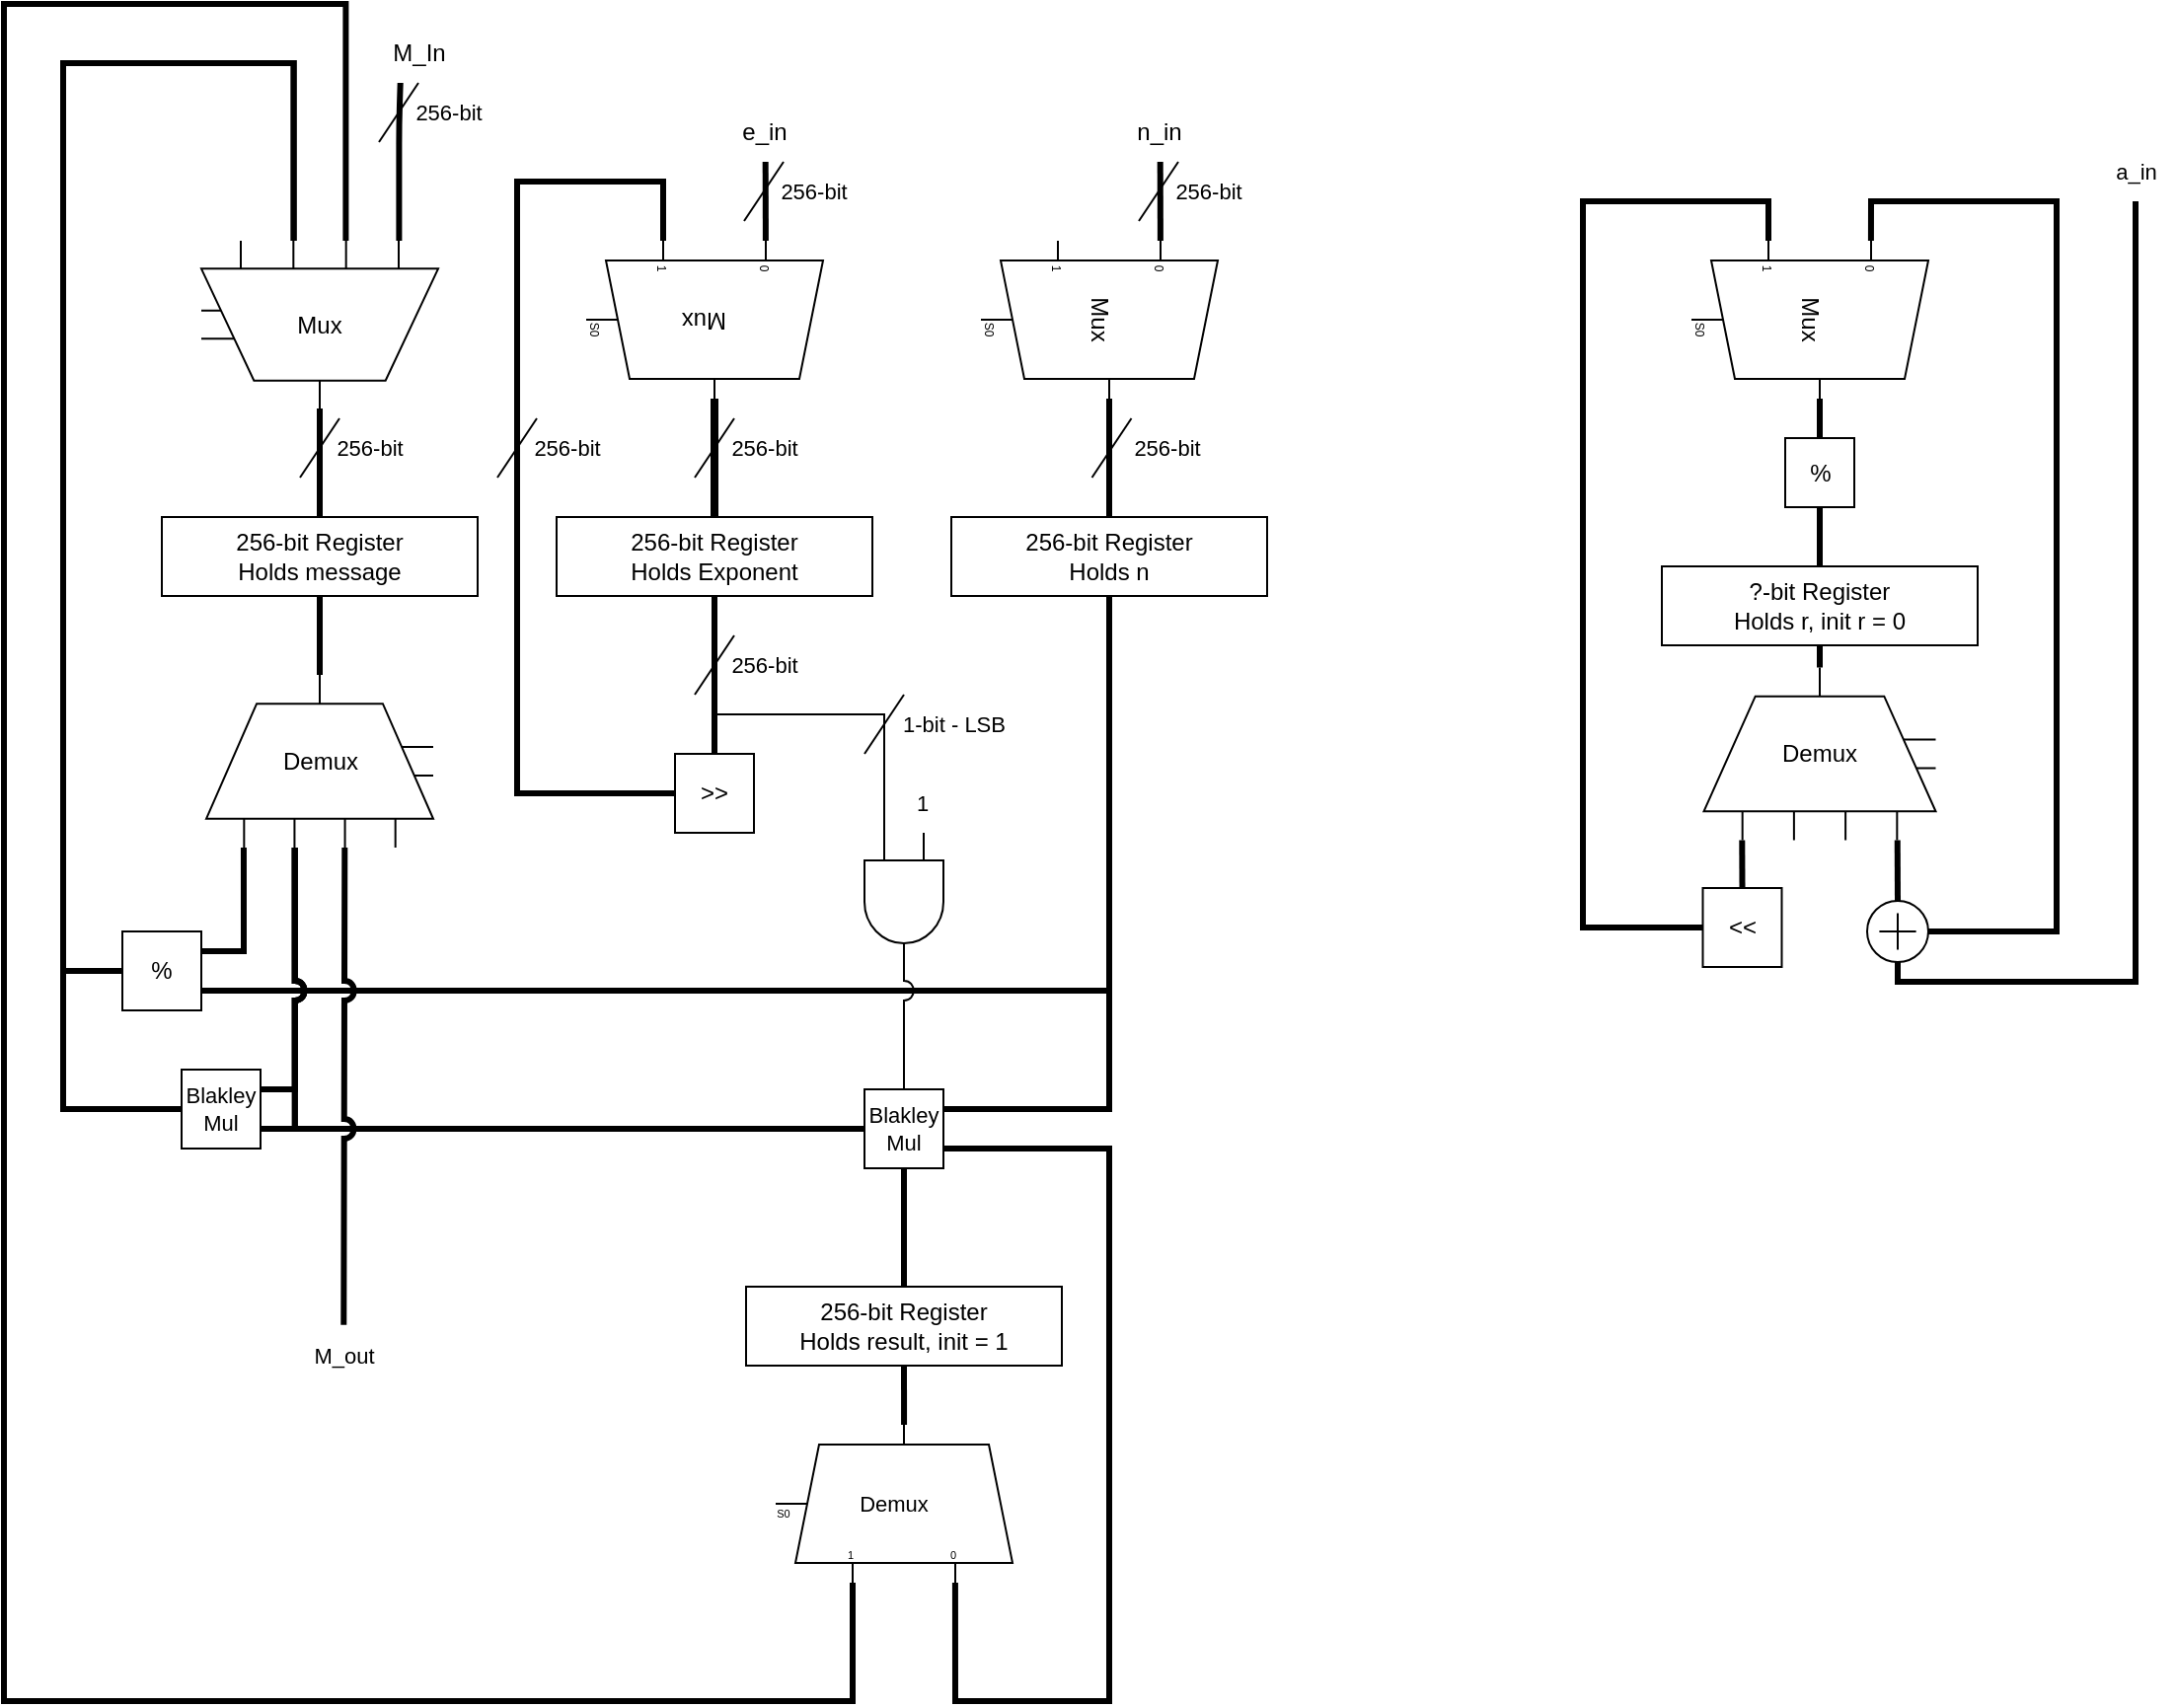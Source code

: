 <mxfile>
    <diagram id="-PTmoEmv_mqGnwa2bTHE" name="Page-1">
        <mxGraphModel dx="1493" dy="1984" grid="1" gridSize="10" guides="1" tooltips="1" connect="1" arrows="1" fold="1" page="1" pageScale="1" pageWidth="827" pageHeight="1169" background="none" math="0" shadow="0">
            <root>
                <mxCell id="0"/>
                <mxCell id="1" parent="0"/>
                <mxCell id="2" value="256-bit Register&lt;div&gt;Holds message&lt;/div&gt;" style="rounded=0;whiteSpace=wrap;html=1;" vertex="1" parent="1">
                    <mxGeometry x="200" y="200" width="160" height="40" as="geometry"/>
                </mxCell>
                <mxCell id="6" style="edgeStyle=none;html=1;exitX=1;exitY=0.5;exitDx=0;exitDy=0;exitPerimeter=0;entryX=0.5;entryY=0;entryDx=0;entryDy=0;flowAnimation=0;endArrow=none;endFill=0;strokeWidth=3;" edge="1" parent="1" source="83" target="2">
                    <mxGeometry relative="1" as="geometry">
                        <mxPoint x="280" y="140" as="sourcePoint"/>
                    </mxGeometry>
                </mxCell>
                <mxCell id="7" style="edgeStyle=orthogonalEdgeStyle;html=1;exitX=0;exitY=0.165;exitDx=0;exitDy=0;exitPerimeter=0;endArrow=none;endFill=0;strokeWidth=3;" edge="1" parent="1" source="83">
                    <mxGeometry relative="1" as="geometry">
                        <mxPoint x="320.846" y="-20" as="targetPoint"/>
                        <mxPoint x="321" y="20" as="sourcePoint"/>
                        <Array as="points">
                            <mxPoint x="320" y="1"/>
                            <mxPoint x="321" y="1"/>
                        </Array>
                    </mxGeometry>
                </mxCell>
                <mxCell id="8" value="M_In" style="text;html=1;align=center;verticalAlign=middle;resizable=0;points=[];autosize=1;strokeColor=none;fillColor=none;" vertex="1" parent="1">
                    <mxGeometry x="305" y="-50" width="50" height="30" as="geometry"/>
                </mxCell>
                <mxCell id="31" style="edgeStyle=orthogonalEdgeStyle;shape=connector;rounded=0;html=1;exitX=0.5;exitY=1;exitDx=0;exitDy=0;entryX=0.5;entryY=0;entryDx=0;entryDy=0;strokeColor=default;align=center;verticalAlign=middle;fontFamily=Helvetica;fontSize=11;fontColor=default;labelBackgroundColor=default;endArrow=none;endFill=0;strokeWidth=3;curved=0;jumpStyle=arc;" edge="1" parent="1" source="10" target="27">
                    <mxGeometry relative="1" as="geometry"/>
                </mxCell>
                <mxCell id="47" style="edgeStyle=orthogonalEdgeStyle;shape=connector;rounded=0;html=1;exitX=0.5;exitY=1;exitDx=0;exitDy=0;strokeColor=default;strokeWidth=1;align=center;verticalAlign=middle;fontFamily=Helvetica;fontSize=11;fontColor=default;labelBackgroundColor=default;endArrow=none;endFill=0;curved=0;entryX=0;entryY=0.75;entryDx=0;entryDy=0;entryPerimeter=0;" edge="1" parent="1" source="10" target="48">
                    <mxGeometry relative="1" as="geometry">
                        <mxPoint x="520" y="360" as="targetPoint"/>
                    </mxGeometry>
                </mxCell>
                <mxCell id="10" value="256-bit Register&lt;div&gt;Holds Exponent&lt;/div&gt;" style="rounded=0;whiteSpace=wrap;html=1;" vertex="1" parent="1">
                    <mxGeometry x="400" y="200" width="160" height="40" as="geometry"/>
                </mxCell>
                <mxCell id="11" style="edgeStyle=none;html=1;exitX=1;exitY=0.5;exitDx=0;exitDy=-5;exitPerimeter=0;entryX=0.5;entryY=0;entryDx=0;entryDy=0;flowAnimation=0;endArrow=none;endFill=0;strokeWidth=4;" edge="1" parent="1" source="13" target="10">
                    <mxGeometry relative="1" as="geometry"/>
                </mxCell>
                <mxCell id="12" style="edgeStyle=none;html=1;exitX=0;exitY=0.217;exitDx=0;exitDy=3;exitPerimeter=0;endArrow=none;endFill=0;strokeWidth=3;" edge="1" parent="1" source="13">
                    <mxGeometry relative="1" as="geometry">
                        <mxPoint x="505.846" y="20" as="targetPoint"/>
                    </mxGeometry>
                </mxCell>
                <mxCell id="13" value="Mux" style="shadow=0;dashed=0;align=center;html=1;strokeWidth=1;shape=mxgraph.electrical.abstract.mux2;whiteSpace=wrap;rotation=90;direction=east;textDirection=vertical-rl;" vertex="1" parent="1">
                    <mxGeometry x="435" y="40" width="80" height="120" as="geometry"/>
                </mxCell>
                <mxCell id="60" style="edgeStyle=orthogonalEdgeStyle;shape=connector;curved=0;rounded=0;html=1;exitX=0.5;exitY=1;exitDx=0;exitDy=0;entryX=1;entryY=0.25;entryDx=0;entryDy=0;strokeColor=default;strokeWidth=3;align=center;verticalAlign=middle;fontFamily=Helvetica;fontSize=11;fontColor=default;labelBackgroundColor=default;endArrow=none;endFill=0;" edge="1" parent="1" source="19" target="52">
                    <mxGeometry relative="1" as="geometry"/>
                </mxCell>
                <mxCell id="94" style="edgeStyle=orthogonalEdgeStyle;shape=connector;curved=0;rounded=0;jumpStyle=arc;html=1;exitX=0.5;exitY=1;exitDx=0;exitDy=0;entryX=1;entryY=0.75;entryDx=0;entryDy=0;strokeColor=default;strokeWidth=3;align=center;verticalAlign=middle;fontFamily=Helvetica;fontSize=11;fontColor=default;labelBackgroundColor=default;endArrow=none;endFill=0;" edge="1" parent="1" source="19" target="78">
                    <mxGeometry relative="1" as="geometry">
                        <Array as="points">
                            <mxPoint x="680" y="440"/>
                        </Array>
                    </mxGeometry>
                </mxCell>
                <mxCell id="19" value="256-bit Register&lt;div&gt;Holds n&lt;/div&gt;" style="rounded=0;whiteSpace=wrap;html=1;" vertex="1" parent="1">
                    <mxGeometry x="600" y="200" width="160" height="40" as="geometry"/>
                </mxCell>
                <mxCell id="20" style="edgeStyle=none;html=1;exitX=1;exitY=0.5;exitDx=0;exitDy=-5;exitPerimeter=0;entryX=0.5;entryY=0;entryDx=0;entryDy=0;flowAnimation=0;strokeWidth=3;endArrow=none;endFill=0;" edge="1" parent="1" source="22" target="19">
                    <mxGeometry relative="1" as="geometry"/>
                </mxCell>
                <mxCell id="21" style="edgeStyle=none;html=1;exitX=0;exitY=0.217;exitDx=0;exitDy=3;exitPerimeter=0;endArrow=none;endFill=0;strokeWidth=3;" edge="1" parent="1" source="22">
                    <mxGeometry relative="1" as="geometry">
                        <mxPoint x="705.846" y="20" as="targetPoint"/>
                    </mxGeometry>
                </mxCell>
                <mxCell id="22" value="Mux" style="shadow=0;dashed=0;align=center;html=1;strokeWidth=1;shape=mxgraph.electrical.abstract.mux2;whiteSpace=wrap;rotation=90;direction=east;" vertex="1" parent="1">
                    <mxGeometry x="635" y="40" width="80" height="120" as="geometry"/>
                </mxCell>
                <mxCell id="23" value="e_in" style="text;html=1;align=center;verticalAlign=middle;resizable=0;points=[];autosize=1;strokeColor=none;fillColor=none;" vertex="1" parent="1">
                    <mxGeometry x="480" y="-10" width="50" height="30" as="geometry"/>
                </mxCell>
                <mxCell id="24" value="n_in" style="text;html=1;align=center;verticalAlign=middle;resizable=0;points=[];autosize=1;strokeColor=none;fillColor=none;" vertex="1" parent="1">
                    <mxGeometry x="680" y="-10" width="50" height="30" as="geometry"/>
                </mxCell>
                <mxCell id="25" value="256-bit Register&lt;div&gt;Holds result, init = 1&lt;/div&gt;" style="rounded=0;whiteSpace=wrap;html=1;" vertex="1" parent="1">
                    <mxGeometry x="496" y="590" width="160" height="40" as="geometry"/>
                </mxCell>
                <mxCell id="27" value="&amp;gt;&amp;gt;" style="rounded=0;whiteSpace=wrap;html=1;" vertex="1" parent="1">
                    <mxGeometry x="460" y="320" width="40" height="40" as="geometry"/>
                </mxCell>
                <mxCell id="28" style="edgeStyle=orthogonalEdgeStyle;html=1;exitX=0;exitY=0.5;exitDx=0;exitDy=0;entryX=0;entryY=0.65;entryDx=0;entryDy=3;entryPerimeter=0;endArrow=none;endFill=0;rounded=0;curved=0;jumpStyle=arc;strokeWidth=3;" edge="1" parent="1" source="27" target="13">
                    <mxGeometry relative="1" as="geometry">
                        <Array as="points">
                            <mxPoint x="380" y="340"/>
                            <mxPoint x="380" y="30"/>
                            <mxPoint x="454" y="30"/>
                        </Array>
                    </mxGeometry>
                </mxCell>
                <mxCell id="33" value="" style="endArrow=none;html=1;rounded=0;strokeColor=default;align=center;verticalAlign=middle;fontFamily=Helvetica;fontSize=11;fontColor=default;labelBackgroundColor=default;jumpStyle=none;" edge="1" parent="1">
                    <mxGeometry width="50" height="50" relative="1" as="geometry">
                        <mxPoint x="470" y="290" as="sourcePoint"/>
                        <mxPoint x="490" y="260" as="targetPoint"/>
                    </mxGeometry>
                </mxCell>
                <mxCell id="34" value="256-bit" style="text;html=1;align=center;verticalAlign=middle;resizable=0;points=[];autosize=1;strokeColor=none;fillColor=none;fontFamily=Helvetica;fontSize=11;fontColor=default;labelBackgroundColor=default;" vertex="1" parent="1">
                    <mxGeometry x="475" y="260" width="60" height="30" as="geometry"/>
                </mxCell>
                <mxCell id="35" value="" style="endArrow=none;html=1;rounded=0;strokeColor=default;align=center;verticalAlign=middle;fontFamily=Helvetica;fontSize=11;fontColor=default;labelBackgroundColor=default;jumpStyle=none;" edge="1" parent="1">
                    <mxGeometry width="50" height="50" relative="1" as="geometry">
                        <mxPoint x="470" y="180" as="sourcePoint"/>
                        <mxPoint x="490" y="150" as="targetPoint"/>
                    </mxGeometry>
                </mxCell>
                <mxCell id="36" value="256-bit" style="text;html=1;align=center;verticalAlign=middle;resizable=0;points=[];autosize=1;strokeColor=none;fillColor=none;fontFamily=Helvetica;fontSize=11;fontColor=default;labelBackgroundColor=default;" vertex="1" parent="1">
                    <mxGeometry x="475" y="150" width="60" height="30" as="geometry"/>
                </mxCell>
                <mxCell id="37" value="" style="endArrow=none;html=1;rounded=0;strokeColor=default;align=center;verticalAlign=middle;fontFamily=Helvetica;fontSize=11;fontColor=default;labelBackgroundColor=default;jumpStyle=none;" edge="1" parent="1">
                    <mxGeometry width="50" height="50" relative="1" as="geometry">
                        <mxPoint x="671.25" y="180" as="sourcePoint"/>
                        <mxPoint x="691.25" y="150" as="targetPoint"/>
                    </mxGeometry>
                </mxCell>
                <mxCell id="38" value="256-bit" style="text;html=1;align=center;verticalAlign=middle;resizable=0;points=[];autosize=1;strokeColor=none;fillColor=none;fontFamily=Helvetica;fontSize=11;fontColor=default;labelBackgroundColor=default;" vertex="1" parent="1">
                    <mxGeometry x="678.75" y="150" width="60" height="30" as="geometry"/>
                </mxCell>
                <mxCell id="39" value="" style="endArrow=none;html=1;rounded=0;strokeColor=default;align=center;verticalAlign=middle;fontFamily=Helvetica;fontSize=11;fontColor=default;labelBackgroundColor=default;jumpStyle=none;" edge="1" parent="1">
                    <mxGeometry width="50" height="50" relative="1" as="geometry">
                        <mxPoint x="270" y="180" as="sourcePoint"/>
                        <mxPoint x="290" y="150" as="targetPoint"/>
                    </mxGeometry>
                </mxCell>
                <mxCell id="40" value="256-bit" style="text;html=1;align=center;verticalAlign=middle;resizable=0;points=[];autosize=1;strokeColor=none;fillColor=none;fontFamily=Helvetica;fontSize=11;fontColor=default;labelBackgroundColor=default;" vertex="1" parent="1">
                    <mxGeometry x="275" y="150" width="60" height="30" as="geometry"/>
                </mxCell>
                <mxCell id="41" value="" style="endArrow=none;html=1;rounded=0;strokeColor=default;align=center;verticalAlign=middle;fontFamily=Helvetica;fontSize=11;fontColor=default;labelBackgroundColor=default;jumpStyle=none;" edge="1" parent="1">
                    <mxGeometry width="50" height="50" relative="1" as="geometry">
                        <mxPoint x="310" y="10" as="sourcePoint"/>
                        <mxPoint x="330" y="-20" as="targetPoint"/>
                    </mxGeometry>
                </mxCell>
                <mxCell id="42" value="256-bit" style="text;html=1;align=center;verticalAlign=middle;resizable=0;points=[];autosize=1;strokeColor=none;fillColor=none;fontFamily=Helvetica;fontSize=11;fontColor=default;labelBackgroundColor=default;" vertex="1" parent="1">
                    <mxGeometry x="315" y="-20" width="60" height="30" as="geometry"/>
                </mxCell>
                <mxCell id="43" value="" style="endArrow=none;html=1;rounded=0;strokeColor=default;align=center;verticalAlign=middle;fontFamily=Helvetica;fontSize=11;fontColor=default;labelBackgroundColor=default;jumpStyle=none;" edge="1" parent="1">
                    <mxGeometry width="50" height="50" relative="1" as="geometry">
                        <mxPoint x="495" y="50" as="sourcePoint"/>
                        <mxPoint x="515" y="20" as="targetPoint"/>
                    </mxGeometry>
                </mxCell>
                <mxCell id="44" value="256-bit" style="text;html=1;align=center;verticalAlign=middle;resizable=0;points=[];autosize=1;strokeColor=none;fillColor=none;fontFamily=Helvetica;fontSize=11;fontColor=default;labelBackgroundColor=default;" vertex="1" parent="1">
                    <mxGeometry x="500" y="20" width="60" height="30" as="geometry"/>
                </mxCell>
                <mxCell id="45" value="" style="endArrow=none;html=1;rounded=0;strokeColor=default;align=center;verticalAlign=middle;fontFamily=Helvetica;fontSize=11;fontColor=default;labelBackgroundColor=default;jumpStyle=none;" edge="1" parent="1">
                    <mxGeometry width="50" height="50" relative="1" as="geometry">
                        <mxPoint x="695" y="50" as="sourcePoint"/>
                        <mxPoint x="715" y="20" as="targetPoint"/>
                    </mxGeometry>
                </mxCell>
                <mxCell id="46" value="256-bit" style="text;html=1;align=center;verticalAlign=middle;resizable=0;points=[];autosize=1;strokeColor=none;fillColor=none;fontFamily=Helvetica;fontSize=11;fontColor=default;labelBackgroundColor=default;" vertex="1" parent="1">
                    <mxGeometry x="700" y="20" width="60" height="30" as="geometry"/>
                </mxCell>
                <mxCell id="59" style="edgeStyle=orthogonalEdgeStyle;shape=connector;curved=0;rounded=0;html=1;exitX=1;exitY=0.5;exitDx=0;exitDy=0;exitPerimeter=0;entryX=0.5;entryY=0;entryDx=0;entryDy=0;strokeColor=default;strokeWidth=1;align=center;verticalAlign=middle;fontFamily=Helvetica;fontSize=11;fontColor=default;labelBackgroundColor=default;endArrow=none;endFill=0;jumpStyle=arc;jumpSize=10;" edge="1" parent="1" source="48" target="52">
                    <mxGeometry relative="1" as="geometry"/>
                </mxCell>
                <mxCell id="48" value="" style="verticalLabelPosition=bottom;shadow=0;dashed=0;align=center;html=1;verticalAlign=top;shape=mxgraph.electrical.logic_gates.logic_gate;operation=and;fontFamily=Helvetica;fontSize=11;fontColor=default;labelBackgroundColor=default;direction=south;" vertex="1" parent="1">
                    <mxGeometry x="556" y="360" width="40" height="70" as="geometry"/>
                </mxCell>
                <mxCell id="49" value="" style="endArrow=none;html=1;rounded=0;strokeColor=default;align=center;verticalAlign=middle;fontFamily=Helvetica;fontSize=11;fontColor=default;labelBackgroundColor=default;jumpStyle=none;" edge="1" parent="1">
                    <mxGeometry width="50" height="50" relative="1" as="geometry">
                        <mxPoint x="556" y="320" as="sourcePoint"/>
                        <mxPoint x="576" y="290" as="targetPoint"/>
                    </mxGeometry>
                </mxCell>
                <mxCell id="50" value="1-bit - LSB" style="text;html=1;align=center;verticalAlign=middle;resizable=0;points=[];autosize=1;strokeColor=none;fillColor=none;fontFamily=Helvetica;fontSize=11;fontColor=default;labelBackgroundColor=default;" vertex="1" parent="1">
                    <mxGeometry x="561" y="290" width="80" height="30" as="geometry"/>
                </mxCell>
                <mxCell id="51" value="1" style="text;html=1;align=center;verticalAlign=middle;resizable=0;points=[];autosize=1;strokeColor=none;fillColor=none;fontFamily=Helvetica;fontSize=11;fontColor=default;labelBackgroundColor=default;" vertex="1" parent="1">
                    <mxGeometry x="570" y="330" width="30" height="30" as="geometry"/>
                </mxCell>
                <mxCell id="70" style="edgeStyle=orthogonalEdgeStyle;shape=connector;curved=0;rounded=0;html=1;exitX=0.5;exitY=1;exitDx=0;exitDy=0;entryX=0.5;entryY=0;entryDx=0;entryDy=0;strokeColor=default;strokeWidth=3;align=center;verticalAlign=middle;fontFamily=Helvetica;fontSize=11;fontColor=default;labelBackgroundColor=default;endArrow=none;endFill=0;" edge="1" parent="1" source="52" target="25">
                    <mxGeometry relative="1" as="geometry"/>
                </mxCell>
                <mxCell id="52" value="Blakley&lt;div&gt;Mul&lt;/div&gt;" style="rounded=0;whiteSpace=wrap;html=1;fontFamily=Helvetica;fontSize=11;fontColor=default;labelBackgroundColor=default;" vertex="1" parent="1">
                    <mxGeometry x="556" y="490" width="40" height="40" as="geometry"/>
                </mxCell>
                <mxCell id="57" style="edgeStyle=orthogonalEdgeStyle;shape=connector;curved=0;rounded=0;html=1;entryX=1;entryY=0.75;entryDx=0;entryDy=0;strokeColor=default;strokeWidth=3;align=center;verticalAlign=middle;fontFamily=Helvetica;fontSize=11;fontColor=default;labelBackgroundColor=default;endArrow=none;endFill=0;exitX=1;exitY=0.217;exitDx=0;exitDy=3;exitPerimeter=0;" edge="1" parent="1" source="155" target="52">
                    <mxGeometry relative="1" as="geometry">
                        <mxPoint x="680" y="850" as="sourcePoint"/>
                        <Array as="points">
                            <mxPoint x="602" y="800"/>
                            <mxPoint x="680" y="800"/>
                            <mxPoint x="680" y="520"/>
                        </Array>
                    </mxGeometry>
                </mxCell>
                <mxCell id="58" style="edgeStyle=orthogonalEdgeStyle;shape=connector;curved=0;rounded=0;html=1;strokeColor=default;strokeWidth=3;align=center;verticalAlign=middle;fontFamily=Helvetica;fontSize=11;fontColor=default;labelBackgroundColor=default;endArrow=none;endFill=0;entryX=0;entryY=0.39;entryDx=0;entryDy=0;entryPerimeter=0;exitX=1;exitY=0.65;exitDx=0;exitDy=3;exitPerimeter=0;" edge="1" parent="1" source="155" target="83">
                    <mxGeometry relative="1" as="geometry">
                        <mxPoint x="100" as="targetPoint"/>
                        <Array as="points">
                            <mxPoint x="550" y="800"/>
                            <mxPoint x="120" y="800"/>
                            <mxPoint x="120" y="-60"/>
                            <mxPoint x="293" y="-60"/>
                        </Array>
                        <mxPoint x="560" y="880" as="sourcePoint"/>
                    </mxGeometry>
                </mxCell>
                <mxCell id="56" style="edgeStyle=orthogonalEdgeStyle;shape=connector;curved=0;rounded=0;html=1;exitX=0.5;exitY=1;exitDx=0;exitDy=0;strokeColor=default;strokeWidth=3;align=center;verticalAlign=middle;fontFamily=Helvetica;fontSize=11;fontColor=default;labelBackgroundColor=default;endArrow=none;endFill=0;entryX=0;entryY=0.458;entryDx=0;entryDy=0;entryPerimeter=0;" edge="1" parent="1" source="25" target="155">
                    <mxGeometry relative="1" as="geometry">
                        <mxPoint x="560" y="650" as="targetPoint"/>
                    </mxGeometry>
                </mxCell>
                <mxCell id="63" value="" style="endArrow=none;html=1;rounded=0;strokeColor=default;align=center;verticalAlign=middle;fontFamily=Helvetica;fontSize=11;fontColor=default;labelBackgroundColor=default;jumpStyle=none;" edge="1" parent="1">
                    <mxGeometry width="50" height="50" relative="1" as="geometry">
                        <mxPoint x="370" y="180" as="sourcePoint"/>
                        <mxPoint x="390" y="150" as="targetPoint"/>
                    </mxGeometry>
                </mxCell>
                <mxCell id="64" value="256-bit" style="text;html=1;align=center;verticalAlign=middle;resizable=0;points=[];autosize=1;strokeColor=none;fillColor=none;fontFamily=Helvetica;fontSize=11;fontColor=default;labelBackgroundColor=default;" vertex="1" parent="1">
                    <mxGeometry x="375" y="150" width="60" height="30" as="geometry"/>
                </mxCell>
                <mxCell id="73" value="?-bit Register&lt;div&gt;Holds r, init r = 0&lt;/div&gt;" style="rounded=0;whiteSpace=wrap;html=1;" vertex="1" parent="1">
                    <mxGeometry x="960" y="225" width="160" height="40" as="geometry"/>
                </mxCell>
                <mxCell id="78" value="&lt;font style=&quot;font-size: 12px;&quot;&gt;%&lt;/font&gt;" style="rounded=0;whiteSpace=wrap;html=1;fontFamily=Helvetica;fontSize=11;fontColor=default;labelBackgroundColor=default;fillStyle=auto;" vertex="1" parent="1">
                    <mxGeometry x="180" y="410" width="40" height="40" as="geometry"/>
                </mxCell>
                <mxCell id="82" value="&amp;lt;&amp;lt;" style="rounded=0;whiteSpace=wrap;html=1;" vertex="1" parent="1">
                    <mxGeometry x="980.75" y="388" width="40" height="40" as="geometry"/>
                </mxCell>
                <mxCell id="95" style="edgeStyle=none;html=1;exitX=0;exitY=0.5;exitDx=0;exitDy=0;entryX=0;entryY=0.65;entryDx=0;entryDy=3;entryPerimeter=0;endArrow=none;endFill=0;strokeWidth=3;rounded=0;curved=0;" edge="1" parent="1" source="82" target="102">
                    <mxGeometry relative="1" as="geometry">
                        <Array as="points">
                            <mxPoint x="920" y="408"/>
                            <mxPoint x="920" y="40"/>
                            <mxPoint x="1014" y="40"/>
                        </Array>
                        <mxPoint x="1019" y="50" as="targetPoint"/>
                    </mxGeometry>
                </mxCell>
                <mxCell id="97" style="edgeStyle=orthogonalEdgeStyle;shape=connector;curved=0;rounded=0;jumpStyle=arc;html=1;exitX=0;exitY=0.5;exitDx=0;exitDy=0;entryX=0;entryY=0.61;entryDx=0;entryDy=0;entryPerimeter=0;strokeColor=default;strokeWidth=3;align=center;verticalAlign=middle;fontFamily=Helvetica;fontSize=11;fontColor=default;labelBackgroundColor=default;endArrow=none;endFill=0;" edge="1" parent="1" source="78">
                    <mxGeometry relative="1" as="geometry">
                        <Array as="points">
                            <mxPoint x="250" y="380"/>
                            <mxPoint x="250" y="250"/>
                            <mxPoint x="160" y="250"/>
                            <mxPoint x="160" y="10"/>
                            <mxPoint x="267" y="10"/>
                        </Array>
                    </mxGeometry>
                </mxCell>
                <mxCell id="104" style="edgeStyle=none;html=1;exitX=0.5;exitY=1;exitDx=0;exitDy=0;entryX=0.5;entryY=0;entryDx=0;entryDy=0;strokeWidth=3;endArrow=none;endFill=0;" edge="1" parent="1" source="98" target="73">
                    <mxGeometry relative="1" as="geometry"/>
                </mxCell>
                <mxCell id="98" value="%" style="whiteSpace=wrap;html=1;aspect=fixed;" vertex="1" parent="1">
                    <mxGeometry x="1022.5" y="160" width="35" height="35" as="geometry"/>
                </mxCell>
                <mxCell id="103" style="edgeStyle=none;html=1;exitX=1;exitY=0.5;exitDx=0;exitDy=-5;exitPerimeter=0;entryX=0.5;entryY=0;entryDx=0;entryDy=0;strokeWidth=3;endArrow=none;endFill=0;" edge="1" parent="1" source="102" target="98">
                    <mxGeometry relative="1" as="geometry"/>
                </mxCell>
                <mxCell id="102" value="Mux" style="shadow=0;dashed=0;align=center;html=1;strokeWidth=1;shape=mxgraph.electrical.abstract.mux2;whiteSpace=wrap;rotation=90;direction=east;" vertex="1" parent="1">
                    <mxGeometry x="995" y="40" width="80" height="120" as="geometry"/>
                </mxCell>
                <mxCell id="83" value="Mux" style="shape=stencil(rVbbjoIwEP2avhraAdRHw+6+7UdUrGsjtATqZf9+K4XEojZl3ISXORPOOcwtECi6A28EYQnvGlEaAh+EsTNvJd9WFmY2c3DgOnGh4rVwyPfpauOUwIa6VGdafRQXuTPDO1IdRCuNy14clvc88EmSjQVvDxSlVsqqS606L3OXt9xcKuMZkGoQbqxKLYxoHT44vXrR7xAtaJ45hLCveWoMoQZrpBggxHKKFEsRYivA1VGfTIQanajhtCxsZ7KKGpNFSjNPFFfMQTJqVhbZKkoSCou8WhIotrw8/rT6pHZPjTb8to8PiTFd67O4q/ukzaEajAyVVHcMmc/wDxRLBMXkO9ZRFGWlOxFoucUfitmjLzoAxV63ItCavawqdzUDqrP6x/yBWrHw5jwv3oQkrni+j0kLU4SLHEPhu5jMEcIExVCETGTvm4ijCJkIn+4oE3EUIRP0fRNxFL4J8Id7ucRsCMzZkOeHY8y93P/+tYcD0qPur60H/gA=);whiteSpace=wrap;html=1;direction=south;" vertex="1" parent="1">
                    <mxGeometry x="220" y="60" width="120" height="85" as="geometry"/>
                </mxCell>
                <mxCell id="112" style="edgeStyle=orthogonalEdgeStyle;shape=connector;curved=0;rounded=0;jumpStyle=arc;html=1;exitX=0;exitY=0.165;exitDx=0;exitDy=0;exitPerimeter=0;strokeColor=default;strokeWidth=3;align=center;verticalAlign=middle;fontFamily=Helvetica;fontSize=11;fontColor=default;labelBackgroundColor=default;endArrow=none;endFill=0;entryX=1;entryY=0.25;entryDx=0;entryDy=0;" edge="1" parent="1" source="158" target="78">
                    <mxGeometry relative="1" as="geometry">
                        <mxPoint x="254.0" y="360" as="sourcePoint"/>
                        <mxPoint x="300" y="430" as="targetPoint"/>
                    </mxGeometry>
                </mxCell>
                <mxCell id="113" style="edgeStyle=orthogonalEdgeStyle;shape=connector;curved=0;rounded=0;jumpStyle=arc;html=1;entryX=0;entryY=0.5;entryDx=0;entryDy=0;strokeColor=default;strokeWidth=3;align=center;verticalAlign=middle;fontFamily=Helvetica;fontSize=11;fontColor=default;labelBackgroundColor=default;endArrow=none;endFill=0;exitX=0;exitY=0.39;exitDx=0;exitDy=0;exitPerimeter=0;" edge="1" parent="1" source="158" target="52">
                    <mxGeometry relative="1" as="geometry">
                        <mxPoint x="320" y="480" as="sourcePoint"/>
                        <Array as="points">
                            <mxPoint x="267" y="510"/>
                        </Array>
                    </mxGeometry>
                </mxCell>
                <mxCell id="115" style="edgeStyle=orthogonalEdgeStyle;shape=connector;curved=0;rounded=0;jumpStyle=arc;html=1;entryX=1;entryY=0.25;entryDx=0;entryDy=0;strokeColor=default;strokeWidth=3;align=center;verticalAlign=middle;fontFamily=Helvetica;fontSize=11;fontColor=default;labelBackgroundColor=default;endArrow=none;endFill=0;exitX=0;exitY=0.39;exitDx=0;exitDy=0;exitPerimeter=0;" edge="1" parent="1" source="158" target="114">
                    <mxGeometry relative="1" as="geometry">
                        <mxPoint x="270" y="368" as="sourcePoint"/>
                        <Array as="points">
                            <mxPoint x="267" y="490"/>
                        </Array>
                    </mxGeometry>
                </mxCell>
                <mxCell id="116" style="edgeStyle=orthogonalEdgeStyle;shape=connector;curved=0;rounded=0;jumpStyle=arc;html=1;exitX=0;exitY=0.39;exitDx=0;exitDy=0;exitPerimeter=0;entryX=1;entryY=0.75;entryDx=0;entryDy=0;strokeColor=default;strokeWidth=3;align=center;verticalAlign=middle;fontFamily=Helvetica;fontSize=11;fontColor=default;labelBackgroundColor=default;endArrow=none;endFill=0;" edge="1" parent="1" source="158" target="114">
                    <mxGeometry relative="1" as="geometry">
                        <mxPoint x="306.0" y="360" as="sourcePoint"/>
                    </mxGeometry>
                </mxCell>
                <mxCell id="111" style="edgeStyle=orthogonalEdgeStyle;shape=connector;curved=0;rounded=0;jumpStyle=arc;html=1;exitX=0.5;exitY=1;exitDx=0;exitDy=0;entryX=0;entryY=0.458;entryDx=0;entryDy=0;entryPerimeter=0;strokeColor=default;strokeWidth=3;align=center;verticalAlign=middle;fontFamily=Helvetica;fontSize=11;fontColor=default;labelBackgroundColor=default;endArrow=none;endFill=0;" edge="1" parent="1" source="2">
                    <mxGeometry relative="1" as="geometry">
                        <mxPoint x="280" y="280" as="targetPoint"/>
                    </mxGeometry>
                </mxCell>
                <mxCell id="141" style="edgeStyle=orthogonalEdgeStyle;shape=connector;curved=0;rounded=0;jumpStyle=arc;html=1;exitX=0;exitY=0.5;exitDx=0;exitDy=0;strokeColor=default;strokeWidth=3;align=center;verticalAlign=middle;fontFamily=Helvetica;fontSize=11;fontColor=default;labelBackgroundColor=default;endArrow=none;endFill=0;entryX=0;entryY=0.61;entryDx=0;entryDy=0;entryPerimeter=0;" edge="1" parent="1" source="114" target="83">
                    <mxGeometry relative="1" as="geometry">
                        <mxPoint x="260" y="20" as="targetPoint"/>
                        <Array as="points">
                            <mxPoint x="150" y="500"/>
                            <mxPoint x="150" y="-30"/>
                            <mxPoint x="267" y="-30"/>
                        </Array>
                    </mxGeometry>
                </mxCell>
                <mxCell id="114" value="Blakley&lt;div&gt;Mul&lt;/div&gt;" style="rounded=0;whiteSpace=wrap;html=1;fontFamily=Helvetica;fontSize=11;fontColor=default;labelBackgroundColor=default;" vertex="1" parent="1">
                    <mxGeometry x="210" y="480" width="40" height="40" as="geometry"/>
                </mxCell>
                <mxCell id="117" style="edgeStyle=orthogonalEdgeStyle;shape=connector;curved=0;rounded=0;jumpStyle=arc;html=1;exitX=0;exitY=0.5;exitDx=0;exitDy=0;entryX=0;entryY=0.61;entryDx=0;entryDy=0;entryPerimeter=0;strokeColor=default;strokeWidth=3;align=center;verticalAlign=middle;fontFamily=Helvetica;fontSize=11;fontColor=default;labelBackgroundColor=default;endArrow=none;endFill=0;" edge="1" parent="1" source="114">
                    <mxGeometry relative="1" as="geometry">
                        <Array as="points">
                            <mxPoint x="150" y="510"/>
                            <mxPoint x="150" y="-30"/>
                            <mxPoint x="267" y="-30"/>
                        </Array>
                    </mxGeometry>
                </mxCell>
                <mxCell id="99" style="edgeStyle=orthogonalEdgeStyle;shape=connector;curved=0;rounded=0;jumpStyle=arc;html=1;exitX=0;exitY=0.5;exitDx=0;exitDy=0;entryX=0;entryY=0.61;entryDx=0;entryDy=0;entryPerimeter=0;strokeColor=default;strokeWidth=3;align=center;verticalAlign=middle;fontFamily=Helvetica;fontSize=11;fontColor=default;labelBackgroundColor=default;endArrow=none;endFill=0;" edge="1" parent="1" source="78" target="83">
                    <mxGeometry relative="1" as="geometry">
                        <Array as="points">
                            <mxPoint x="150" y="430"/>
                            <mxPoint x="150" y="-30"/>
                            <mxPoint x="267" y="-30"/>
                        </Array>
                    </mxGeometry>
                </mxCell>
                <mxCell id="135" style="edgeStyle=orthogonalEdgeStyle;shape=connector;curved=0;rounded=0;jumpStyle=arc;html=1;exitX=0;exitY=0.5;exitDx=0;exitDy=0;entryX=0;entryY=0.61;entryDx=0;entryDy=0;entryPerimeter=0;strokeColor=default;strokeWidth=3;align=center;verticalAlign=middle;fontFamily=Helvetica;fontSize=11;fontColor=default;labelBackgroundColor=default;endArrow=none;endFill=0;" edge="1" parent="1" source="114">
                    <mxGeometry relative="1" as="geometry">
                        <Array as="points">
                            <mxPoint x="150" y="510"/>
                            <mxPoint x="150" y="-30"/>
                            <mxPoint x="267" y="-30"/>
                        </Array>
                    </mxGeometry>
                </mxCell>
                <mxCell id="138" style="edgeStyle=orthogonalEdgeStyle;shape=connector;curved=0;rounded=0;jumpStyle=arc;html=1;exitX=0;exitY=0.5;exitDx=0;exitDy=0;entryX=0;entryY=0.61;entryDx=0;entryDy=0;entryPerimeter=0;strokeColor=default;strokeWidth=3;align=center;verticalAlign=middle;fontFamily=Helvetica;fontSize=11;fontColor=default;labelBackgroundColor=default;endArrow=none;endFill=0;" edge="1" parent="1" source="114">
                    <mxGeometry relative="1" as="geometry">
                        <Array as="points">
                            <mxPoint x="150" y="510"/>
                            <mxPoint x="150" y="-30"/>
                            <mxPoint x="267" y="-30"/>
                        </Array>
                    </mxGeometry>
                </mxCell>
                <mxCell id="140" style="edgeStyle=orthogonalEdgeStyle;shape=connector;curved=0;rounded=0;jumpStyle=arc;html=1;exitX=0;exitY=0.5;exitDx=0;exitDy=0;entryX=0;entryY=0.61;entryDx=0;entryDy=0;entryPerimeter=0;strokeColor=default;strokeWidth=3;align=center;verticalAlign=middle;fontFamily=Helvetica;fontSize=11;fontColor=default;labelBackgroundColor=default;endArrow=none;endFill=0;" edge="1" parent="1" source="114">
                    <mxGeometry relative="1" as="geometry"/>
                </mxCell>
                <mxCell id="144" style="edgeStyle=none;html=1;exitX=0.5;exitY=1;exitDx=0;exitDy=0;endArrow=none;endFill=0;strokeWidth=3;entryX=1;entryY=0.5;entryDx=0;entryDy=0;entryPerimeter=0;" edge="1" parent="1" source="73" target="157">
                    <mxGeometry relative="1" as="geometry">
                        <mxPoint x="1050" y="270" as="targetPoint"/>
                    </mxGeometry>
                </mxCell>
                <mxCell id="165" style="edgeStyle=orthogonalEdgeStyle;shape=connector;curved=0;rounded=0;jumpStyle=arc;html=1;exitX=0.5;exitY=1;exitDx=0;exitDy=0;exitPerimeter=0;strokeColor=default;strokeWidth=3;align=center;verticalAlign=middle;fontFamily=Helvetica;fontSize=11;fontColor=default;labelBackgroundColor=default;endArrow=none;endFill=0;" edge="1" parent="1" source="166">
                    <mxGeometry relative="1" as="geometry">
                        <mxPoint x="1200" y="40" as="targetPoint"/>
                    </mxGeometry>
                </mxCell>
                <mxCell id="148" value="" style="verticalLabelPosition=bottom;shadow=0;dashed=0;align=center;html=1;verticalAlign=top;shape=mxgraph.electrical.abstract.summation_point;" vertex="1" parent="1">
                    <mxGeometry x="1064" y="394.5" width="31" height="31" as="geometry"/>
                </mxCell>
                <mxCell id="152" style="edgeStyle=none;html=1;exitX=1;exitY=0.5;exitDx=0;exitDy=0;exitPerimeter=0;entryX=0;entryY=0.217;entryDx=0;entryDy=3;entryPerimeter=0;endArrow=none;endFill=0;strokeWidth=3;rounded=0;curved=0;" edge="1" parent="1" source="148" target="102">
                    <mxGeometry relative="1" as="geometry">
                        <Array as="points">
                            <mxPoint x="1160" y="410"/>
                            <mxPoint x="1160" y="40"/>
                            <mxPoint x="1066" y="40"/>
                        </Array>
                    </mxGeometry>
                </mxCell>
                <mxCell id="155" value="Demux" style="shadow=0;dashed=0;align=center;html=1;strokeWidth=1;shape=mxgraph.electrical.abstract.mux2;operation=demux;whiteSpace=wrap;fontFamily=Helvetica;fontSize=11;fontColor=default;labelBackgroundColor=default;direction=south;" vertex="1" parent="1">
                    <mxGeometry x="511" y="660" width="120" height="80" as="geometry"/>
                </mxCell>
                <mxCell id="159" style="edgeStyle=none;html=1;exitX=0;exitY=0.165;exitDx=0;exitDy=0;exitPerimeter=0;entryX=0.5;entryY=0;entryDx=0;entryDy=0;rounded=0;curved=0;endArrow=none;endFill=0;strokeWidth=3;" edge="1" parent="1" source="157" target="82">
                    <mxGeometry relative="1" as="geometry"/>
                </mxCell>
                <mxCell id="157" value="Demux" style="shape=stencil(rVbbjoIwEP2avhraAdRHw+6+7UdUrGsjtATqZf9+K4XEojZl3ISXORPOOcwtECi6A28EYQnvGlEaAh+EsTNvJd9WFmY2c3DgOnGh4rVwyPfpauOUwIa6VGdafRQXuTPDO1IdRCuNy14clvc88EmSjQVvDxSlVsqqS606L3OXt9xcKuMZkGoQbqxKLYxoHT44vXrR7xAtaJ45hLCveWoMoQZrpBggxHKKFEsRYivA1VGfTIQanajhtCxsZ7KKGpNFSjNPFFfMQTJqVhbZKkoSCou8WhIotrw8/rT6pHZPjTb8to8PiTFd67O4q/ukzaEajAyVVHcMmc/wDxRLBMXkO9ZRFGWlOxFoucUfitmjLzoAxV63ItCavawqdzUDqrP6x/yBWrHw5jwv3oQkrni+j0kLU4SLHEPhu5jMEcIExVCETGTvm4ijCJkIn+4oE3EUIRP0fRNxFL4J8Id7ucRsCMzZkOeHY8y93P/+tYcD0qPur60H/gA=);whiteSpace=wrap;html=1;direction=north;" vertex="1" parent="1">
                    <mxGeometry x="981.25" y="276.25" width="117.5" height="87.5" as="geometry"/>
                </mxCell>
                <mxCell id="161" style="edgeStyle=orthogonalEdgeStyle;shape=connector;curved=0;rounded=0;jumpStyle=arc;html=1;exitX=0;exitY=0.61;exitDx=0;exitDy=0;exitPerimeter=0;strokeColor=default;strokeWidth=3;align=center;verticalAlign=middle;fontFamily=Helvetica;fontSize=11;fontColor=default;labelBackgroundColor=default;endArrow=none;endFill=0;entryX=0.503;entryY=-0.022;entryDx=0;entryDy=0;entryPerimeter=0;" edge="1" parent="1" source="158" target="162">
                    <mxGeometry relative="1" as="geometry">
                        <mxPoint x="292.714" y="650" as="targetPoint"/>
                    </mxGeometry>
                </mxCell>
                <mxCell id="158" value="Demux" style="shape=stencil(rVbbjoIwEP2avhraAdRHw+6+7UdUrGsjtATqZf9+K4XEojZl3ISXORPOOcwtECi6A28EYQnvGlEaAh+EsTNvJd9WFmY2c3DgOnGh4rVwyPfpauOUwIa6VGdafRQXuTPDO1IdRCuNy14clvc88EmSjQVvDxSlVsqqS606L3OXt9xcKuMZkGoQbqxKLYxoHT44vXrR7xAtaJ45hLCveWoMoQZrpBggxHKKFEsRYivA1VGfTIQanajhtCxsZ7KKGpNFSjNPFFfMQTJqVhbZKkoSCou8WhIotrw8/rT6pHZPjTb8to8PiTFd67O4q/ukzaEajAyVVHcMmc/wDxRLBMXkO9ZRFGWlOxFoucUfitmjLzoAxV63ItCavawqdzUDqrP6x/yBWrHw5jwv3oQkrni+j0kLU4SLHEPhu5jMEcIExVCETGTvm4ijCJkIn+4oE3EUIRP0fRNxFL4J8Id7ucRsCMzZkOeHY8y93P/+tYcD0qPur60H/gA=);whiteSpace=wrap;html=1;direction=north;" vertex="1" parent="1">
                    <mxGeometry x="222.5" y="280" width="115" height="87.5" as="geometry"/>
                </mxCell>
                <mxCell id="160" style="edgeStyle=none;html=1;exitX=0;exitY=0.835;exitDx=0;exitDy=0;exitPerimeter=0;entryX=0.5;entryY=0;entryDx=0;entryDy=0;entryPerimeter=0;rounded=0;curved=0;endArrow=none;endFill=0;strokeWidth=3;" edge="1" parent="1" source="157" target="148">
                    <mxGeometry relative="1" as="geometry"/>
                </mxCell>
                <mxCell id="162" value="M_out" style="text;html=1;align=center;verticalAlign=middle;resizable=0;points=[];autosize=1;strokeColor=none;fillColor=none;fontFamily=Helvetica;fontSize=11;fontColor=default;labelBackgroundColor=default;" vertex="1" parent="1">
                    <mxGeometry x="267" y="610" width="50" height="30" as="geometry"/>
                </mxCell>
                <mxCell id="167" value="" style="edgeStyle=orthogonalEdgeStyle;shape=connector;curved=0;rounded=0;jumpStyle=arc;html=1;exitX=0.5;exitY=1;exitDx=0;exitDy=0;exitPerimeter=0;strokeColor=default;strokeWidth=3;align=center;verticalAlign=middle;fontFamily=Helvetica;fontSize=11;fontColor=default;labelBackgroundColor=default;endArrow=none;endFill=0;" edge="1" parent="1" source="148" target="166">
                    <mxGeometry relative="1" as="geometry">
                        <mxPoint x="1200" y="40" as="targetPoint"/>
                        <mxPoint x="1080" y="426" as="sourcePoint"/>
                    </mxGeometry>
                </mxCell>
                <mxCell id="166" value="a_in" style="text;html=1;align=center;verticalAlign=middle;resizable=0;points=[];autosize=1;strokeColor=none;fillColor=none;fontFamily=Helvetica;fontSize=11;fontColor=default;labelBackgroundColor=default;" vertex="1" parent="1">
                    <mxGeometry x="1180" y="10" width="40" height="30" as="geometry"/>
                </mxCell>
            </root>
        </mxGraphModel>
    </diagram>
</mxfile>